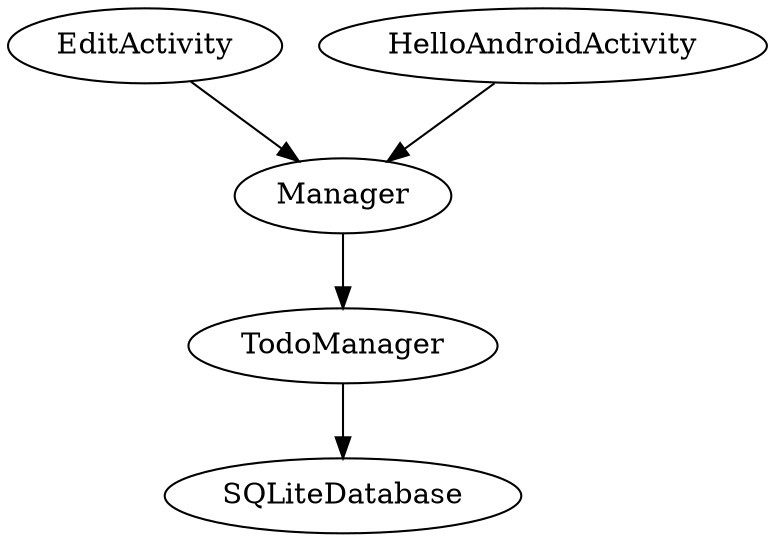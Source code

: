 digraph G1 {
  concentrate = true;
  EditActivity -> Manager;
  HelloAndroidActivity -> Manager;
  Manager -> TodoManager;
  TodoManager -> SQLiteDatabase;
}
